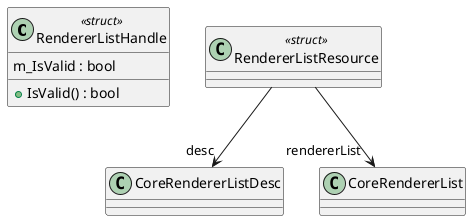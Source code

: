 @startuml
class RendererListHandle <<struct>> {
    m_IsValid : bool
    + IsValid() : bool
}
class RendererListResource <<struct>> {
}
RendererListResource --> "desc" CoreRendererListDesc
RendererListResource --> "rendererList" CoreRendererList
@enduml
